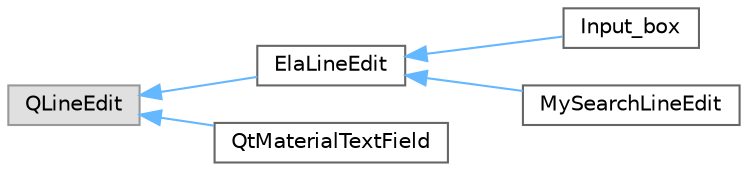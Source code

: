 digraph "类继承关系图"
{
 // LATEX_PDF_SIZE
  bgcolor="transparent";
  edge [fontname=Helvetica,fontsize=10,labelfontname=Helvetica,labelfontsize=10];
  node [fontname=Helvetica,fontsize=10,shape=box,height=0.2,width=0.4];
  rankdir="LR";
  Node0 [id="Node000000",label="QLineEdit",height=0.2,width=0.4,color="grey60", fillcolor="#E0E0E0", style="filled",tooltip=" "];
  Node0 -> Node1 [id="edge311_Node000000_Node000001",dir="back",color="steelblue1",style="solid",tooltip=" "];
  Node1 [id="Node000001",label="ElaLineEdit",height=0.2,width=0.4,color="grey40", fillcolor="white", style="filled",URL="$class_ela_line_edit.html",tooltip=" "];
  Node1 -> Node2 [id="edge312_Node000001_Node000002",dir="back",color="steelblue1",style="solid",tooltip=" "];
  Node2 [id="Node000002",label="Input_box",height=0.2,width=0.4,color="grey40", fillcolor="white", style="filled",URL="$class_input__box.html",tooltip=" "];
  Node1 -> Node3 [id="edge313_Node000001_Node000003",dir="back",color="steelblue1",style="solid",tooltip=" "];
  Node3 [id="Node000003",label="MySearchLineEdit",height=0.2,width=0.4,color="grey40", fillcolor="white", style="filled",URL="$class_my_search_line_edit.html",tooltip="自定义搜索输入框类，继承自 QLineEdit，支持焦点动画和自定义右键菜单"];
  Node0 -> Node4 [id="edge314_Node000000_Node000004",dir="back",color="steelblue1",style="solid",tooltip=" "];
  Node4 [id="Node000004",label="QtMaterialTextField",height=0.2,width=0.4,color="grey40", fillcolor="white", style="filled",URL="$class_qt_material_text_field.html",tooltip="文本输入框类，继承自 QLineEdit，支持 Material Design 风格"];
}
